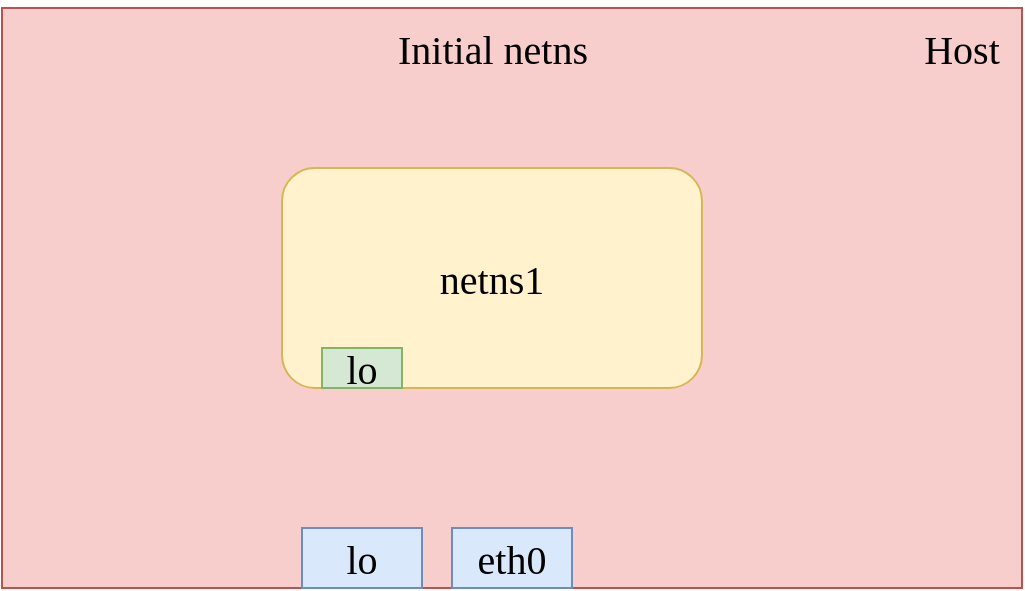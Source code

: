 <mxfile version="14.4.2" type="device"><diagram id="MdhqW_ejjKxqqXNc2Lh2" name="Page-1"><mxGraphModel dx="2036" dy="739" grid="1" gridSize="10" guides="1" tooltips="1" connect="1" arrows="1" fold="1" page="1" pageScale="1" pageWidth="850" pageHeight="1100" math="0" shadow="0"><root><mxCell id="0"/><mxCell id="1" parent="0"/><mxCell id="HsGlzqCr85yCp5yVrjnE-2" value="" style="rounded=0;whiteSpace=wrap;html=1;fillColor=#f8cecc;strokeColor=#b85450;" vertex="1" parent="1"><mxGeometry x="-20" y="40" width="510" height="290" as="geometry"/></mxCell><mxCell id="HsGlzqCr85yCp5yVrjnE-3" value="&lt;p&gt;&lt;font style=&quot;font-size: 20px&quot; face=&quot;Comic Sans MS&quot;&gt;Host&lt;/font&gt;&lt;/p&gt;" style="text;html=1;strokeColor=none;fillColor=none;align=center;verticalAlign=middle;whiteSpace=wrap;rounded=0;" vertex="1" parent="1"><mxGeometry x="440" y="50" width="40" height="20" as="geometry"/></mxCell><mxCell id="HsGlzqCr85yCp5yVrjnE-4" value="&lt;font style=&quot;font-size: 20px&quot; face=&quot;Comic Sans MS&quot;&gt;netns1&lt;/font&gt;" style="rounded=1;whiteSpace=wrap;html=1;fillColor=#fff2cc;strokeColor=#d6b656;" vertex="1" parent="1"><mxGeometry x="120" y="120" width="210" height="110" as="geometry"/></mxCell><mxCell id="HsGlzqCr85yCp5yVrjnE-6" value="&lt;p&gt;&lt;font style=&quot;font-size: 20px&quot; face=&quot;Comic Sans MS&quot;&gt;Initial netns&lt;/font&gt;&lt;/p&gt;" style="text;html=1;strokeColor=none;fillColor=none;align=center;verticalAlign=middle;whiteSpace=wrap;rounded=0;" vertex="1" parent="1"><mxGeometry x="152.5" y="50" width="145" height="20" as="geometry"/></mxCell><mxCell id="HsGlzqCr85yCp5yVrjnE-7" value="&lt;font style=&quot;font-size: 20px&quot; face=&quot;Comic Sans MS&quot;&gt;lo&lt;/font&gt;" style="rounded=0;whiteSpace=wrap;html=1;fillColor=#d5e8d4;strokeColor=#82b366;" vertex="1" parent="1"><mxGeometry x="140" y="210" width="40" height="20" as="geometry"/></mxCell><mxCell id="HsGlzqCr85yCp5yVrjnE-9" value="&lt;font style=&quot;font-size: 20px&quot; face=&quot;Comic Sans MS&quot;&gt;eth0&lt;/font&gt;" style="rounded=0;whiteSpace=wrap;html=1;fillColor=#dae8fc;strokeColor=#6c8ebf;" vertex="1" parent="1"><mxGeometry x="205" y="300" width="60" height="30" as="geometry"/></mxCell><mxCell id="HsGlzqCr85yCp5yVrjnE-10" value="&lt;font style=&quot;font-size: 20px&quot; face=&quot;Comic Sans MS&quot;&gt;lo&lt;/font&gt;" style="rounded=0;whiteSpace=wrap;html=1;fillColor=#dae8fc;strokeColor=#6c8ebf;" vertex="1" parent="1"><mxGeometry x="130" y="300" width="60" height="30" as="geometry"/></mxCell></root></mxGraphModel></diagram></mxfile>